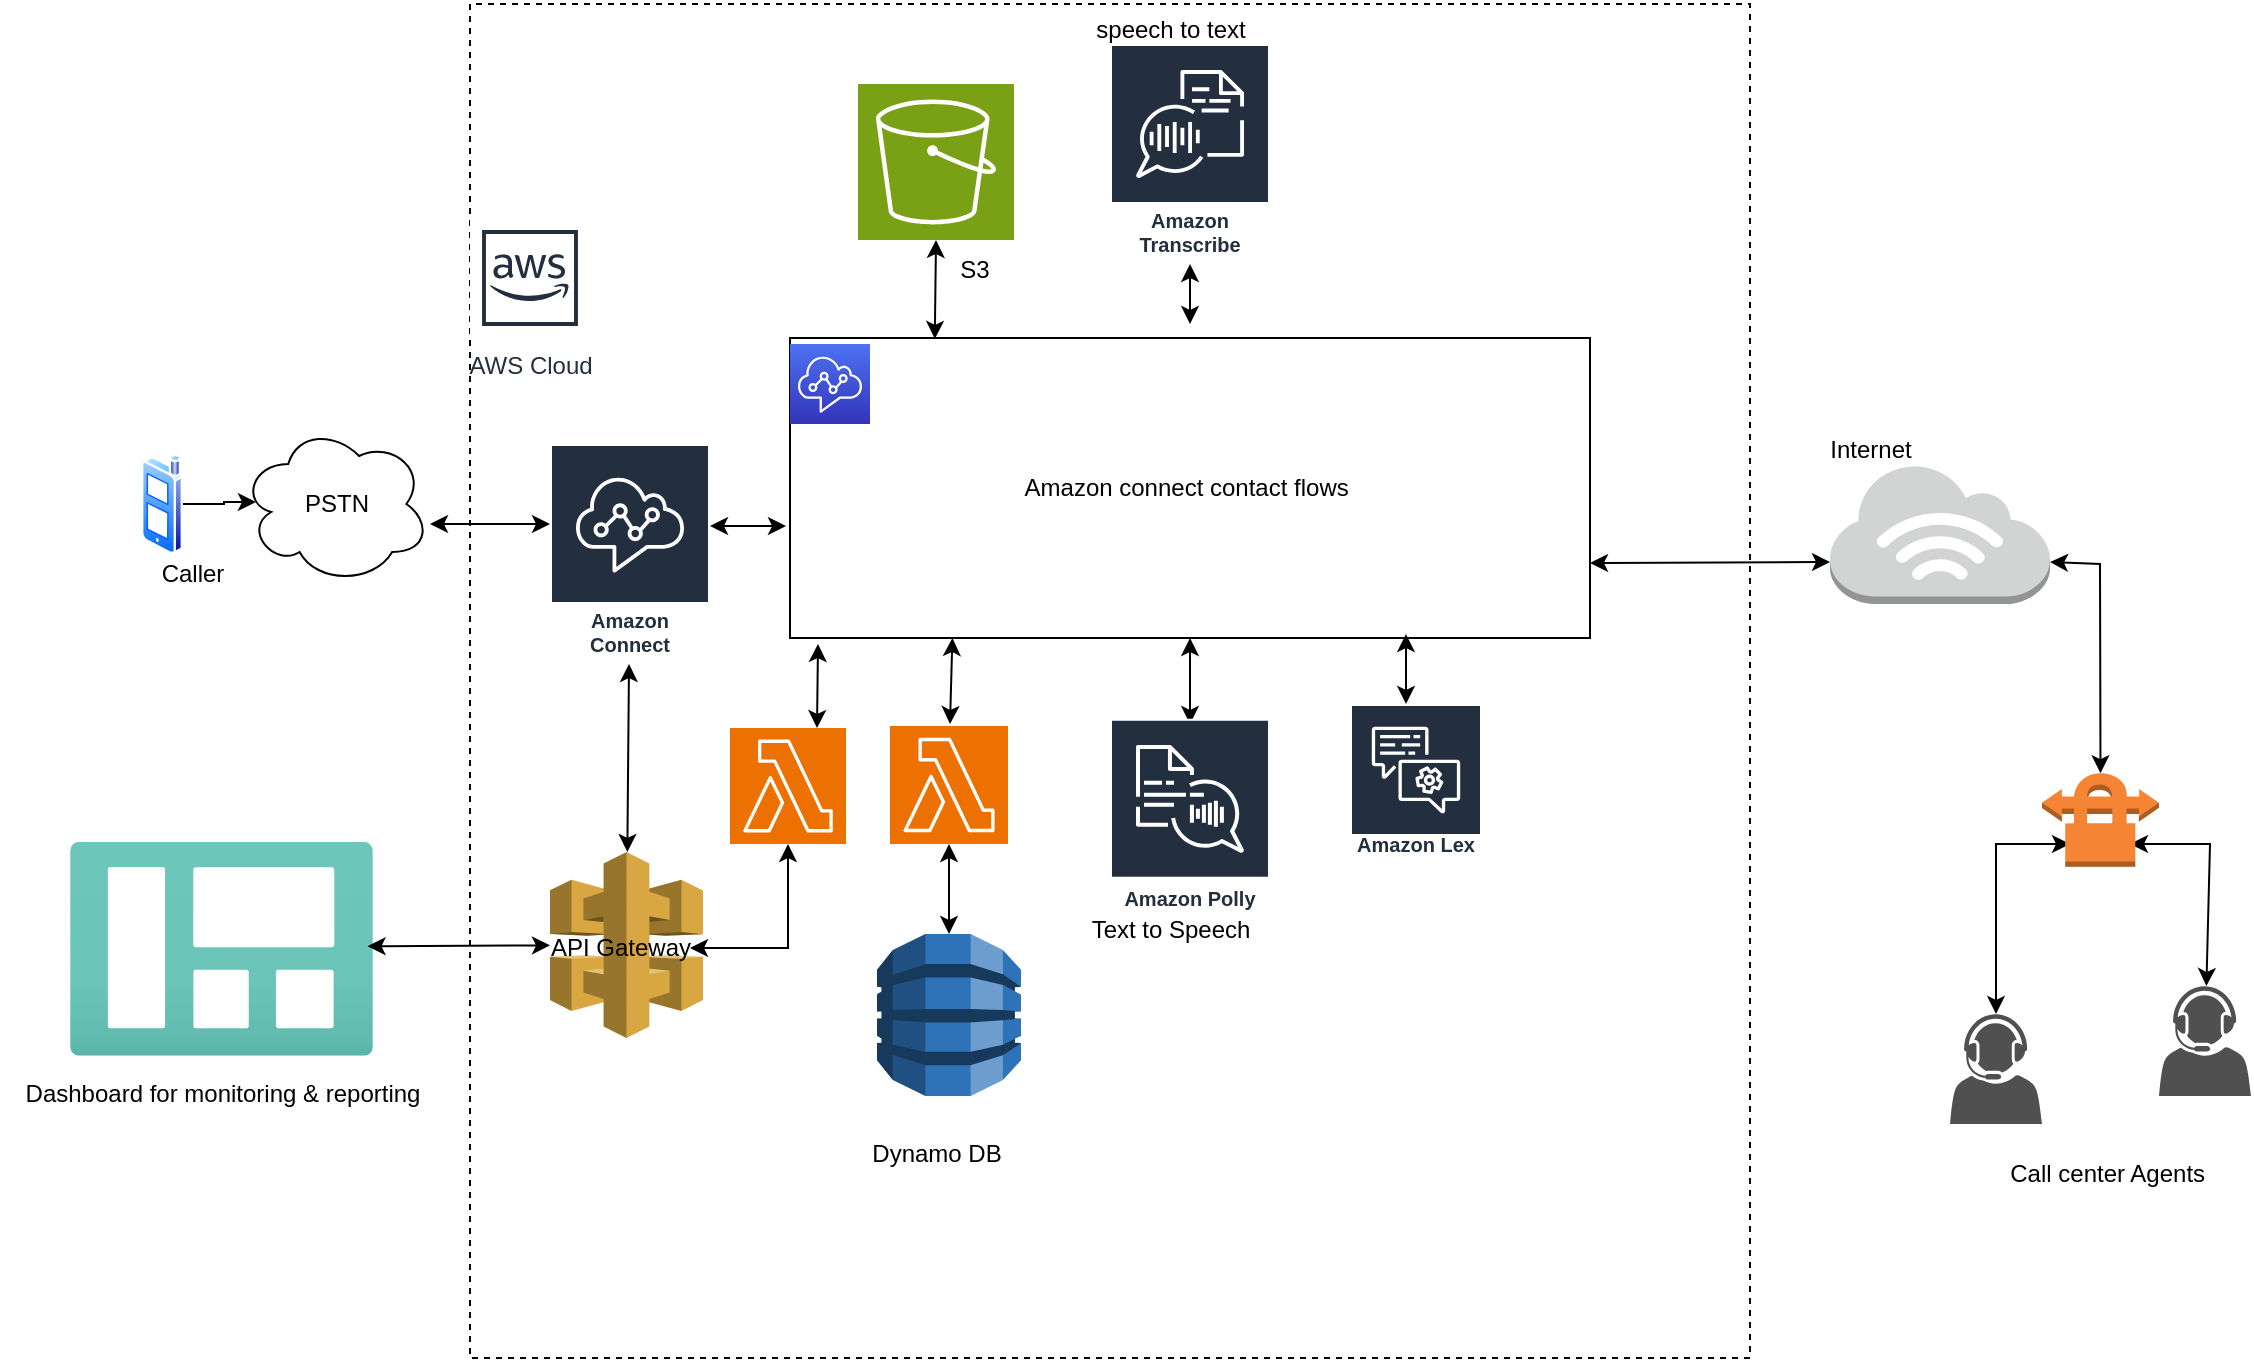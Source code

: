 <mxfile version="22.0.3" type="device">
  <diagram name="Page-1" id="gq8pxDzkpHMWlwQR7VwI">
    <mxGraphModel dx="2294" dy="878" grid="1" gridSize="10" guides="1" tooltips="1" connect="1" arrows="1" fold="1" page="1" pageScale="1" pageWidth="850" pageHeight="1100" math="0" shadow="0">
      <root>
        <mxCell id="0" />
        <mxCell id="1" parent="0" />
        <mxCell id="NLgjYHoqvQlWeTWBmcL2-1" value="Amazon Connect" style="sketch=0;outlineConnect=0;fontColor=#232F3E;gradientColor=none;strokeColor=#ffffff;fillColor=#232F3E;dashed=0;verticalLabelPosition=middle;verticalAlign=bottom;align=center;html=1;whiteSpace=wrap;fontSize=10;fontStyle=1;spacing=3;shape=mxgraph.aws4.productIcon;prIcon=mxgraph.aws4.connect;" parent="1" vertex="1">
          <mxGeometry x="250" y="300" width="80" height="110" as="geometry" />
        </mxCell>
        <mxCell id="NLgjYHoqvQlWeTWBmcL2-2" value="" style="outlineConnect=0;dashed=0;verticalLabelPosition=bottom;verticalAlign=top;align=center;html=1;shape=mxgraph.aws3.dynamo_db;fillColor=#2E73B8;gradientColor=none;" parent="1" vertex="1">
          <mxGeometry x="413.5" y="545" width="72" height="81" as="geometry" />
        </mxCell>
        <mxCell id="NLgjYHoqvQlWeTWBmcL2-3" value="" style="outlineConnect=0;dashed=0;verticalLabelPosition=bottom;verticalAlign=top;align=center;html=1;shape=mxgraph.aws3.api_gateway;fillColor=#D9A741;gradientColor=none;" parent="1" vertex="1">
          <mxGeometry x="250" y="504" width="76.5" height="93" as="geometry" />
        </mxCell>
        <mxCell id="NLgjYHoqvQlWeTWBmcL2-6" value="Dynamo DB" style="text;html=1;align=center;verticalAlign=middle;resizable=0;points=[];autosize=1;strokeColor=none;fillColor=none;" parent="1" vertex="1">
          <mxGeometry x="398" y="640" width="90" height="30" as="geometry" />
        </mxCell>
        <mxCell id="NLgjYHoqvQlWeTWBmcL2-7" value="API Gateway" style="text;html=1;align=center;verticalAlign=middle;resizable=0;points=[];autosize=1;strokeColor=none;fillColor=none;" parent="1" vertex="1">
          <mxGeometry x="240" y="537.41" width="90" height="30" as="geometry" />
        </mxCell>
        <mxCell id="NLgjYHoqvQlWeTWBmcL2-8" value="Amazon Lex" style="sketch=0;outlineConnect=0;fontColor=#232F3E;gradientColor=none;strokeColor=#ffffff;fillColor=#232F3E;dashed=0;verticalLabelPosition=middle;verticalAlign=bottom;align=center;html=1;whiteSpace=wrap;fontSize=10;fontStyle=1;spacing=3;shape=mxgraph.aws4.productIcon;prIcon=mxgraph.aws4.lex;" parent="1" vertex="1">
          <mxGeometry x="650" y="430" width="66" height="80" as="geometry" />
        </mxCell>
        <mxCell id="NLgjYHoqvQlWeTWBmcL2-12" value="" style="edgeStyle=orthogonalEdgeStyle;rounded=0;orthogonalLoop=1;jettySize=auto;html=1;entryX=0.079;entryY=0.488;entryDx=0;entryDy=0;entryPerimeter=0;" parent="1" source="NLgjYHoqvQlWeTWBmcL2-9" target="NLgjYHoqvQlWeTWBmcL2-11" edge="1">
          <mxGeometry relative="1" as="geometry">
            <Array as="points">
              <mxPoint x="87" y="330" />
              <mxPoint x="87" y="329" />
            </Array>
          </mxGeometry>
        </mxCell>
        <mxCell id="NLgjYHoqvQlWeTWBmcL2-9" value="" style="image;aspect=fixed;perimeter=ellipsePerimeter;html=1;align=center;shadow=0;dashed=0;spacingTop=3;image=img/lib/active_directory/cell_phone.svg;" parent="1" vertex="1">
          <mxGeometry x="45.5" y="305" width="21" height="50" as="geometry" />
        </mxCell>
        <mxCell id="NLgjYHoqvQlWeTWBmcL2-10" value="Caller" style="text;html=1;align=center;verticalAlign=middle;resizable=0;points=[];autosize=1;strokeColor=none;fillColor=none;" parent="1" vertex="1">
          <mxGeometry x="45.5" y="350" width="50" height="30" as="geometry" />
        </mxCell>
        <mxCell id="NLgjYHoqvQlWeTWBmcL2-11" value="PSTN" style="ellipse;shape=cloud;whiteSpace=wrap;html=1;" parent="1" vertex="1">
          <mxGeometry x="95.5" y="290" width="94.5" height="80" as="geometry" />
        </mxCell>
        <mxCell id="NLgjYHoqvQlWeTWBmcL2-14" value="" style="sketch=0;pointerEvents=1;shadow=0;dashed=0;html=1;strokeColor=none;fillColor=#505050;labelPosition=center;verticalLabelPosition=bottom;verticalAlign=top;outlineConnect=0;align=center;shape=mxgraph.office.users.call_center_agent;" parent="1" vertex="1">
          <mxGeometry x="1054.5" y="571" width="46" height="55" as="geometry" />
        </mxCell>
        <mxCell id="NLgjYHoqvQlWeTWBmcL2-15" value="Call center Agents&amp;nbsp;" style="text;html=1;align=center;verticalAlign=middle;resizable=0;points=[];autosize=1;strokeColor=none;fillColor=none;" parent="1" vertex="1">
          <mxGeometry x="969.5" y="650" width="120" height="30" as="geometry" />
        </mxCell>
        <mxCell id="NLgjYHoqvQlWeTWBmcL2-22" value="Amazon connect contact flows&amp;nbsp;" style="rounded=0;whiteSpace=wrap;html=1;" parent="1" vertex="1">
          <mxGeometry x="370" y="247" width="400" height="150" as="geometry" />
        </mxCell>
        <mxCell id="NLgjYHoqvQlWeTWBmcL2-23" value="" style="sketch=0;points=[[0,0,0],[0.25,0,0],[0.5,0,0],[0.75,0,0],[1,0,0],[0,1,0],[0.25,1,0],[0.5,1,0],[0.75,1,0],[1,1,0],[0,0.25,0],[0,0.5,0],[0,0.75,0],[1,0.25,0],[1,0.5,0],[1,0.75,0]];outlineConnect=0;fontColor=#232F3E;gradientColor=#4D72F3;gradientDirection=north;fillColor=#3334B9;strokeColor=#ffffff;dashed=0;verticalLabelPosition=bottom;verticalAlign=top;align=center;html=1;fontSize=12;fontStyle=0;aspect=fixed;shape=mxgraph.aws4.resourceIcon;resIcon=mxgraph.aws4.connect;" parent="1" vertex="1">
          <mxGeometry x="370" y="250" width="40" height="40" as="geometry" />
        </mxCell>
        <mxCell id="NLgjYHoqvQlWeTWBmcL2-25" value="" style="sketch=0;points=[[0,0,0],[0.25,0,0],[0.5,0,0],[0.75,0,0],[1,0,0],[0,1,0],[0.25,1,0],[0.5,1,0],[0.75,1,0],[1,1,0],[0,0.25,0],[0,0.5,0],[0,0.75,0],[1,0.25,0],[1,0.5,0],[1,0.75,0]];outlineConnect=0;fontColor=#232F3E;fillColor=#ED7100;strokeColor=#ffffff;dashed=0;verticalLabelPosition=bottom;verticalAlign=top;align=center;html=1;fontSize=12;fontStyle=0;aspect=fixed;shape=mxgraph.aws4.resourceIcon;resIcon=mxgraph.aws4.lambda;" parent="1" vertex="1">
          <mxGeometry x="420" y="441" width="59" height="59" as="geometry" />
        </mxCell>
        <mxCell id="NLgjYHoqvQlWeTWBmcL2-26" value="" style="endArrow=classic;startArrow=classic;html=1;rounded=0;exitX=0.5;exitY=0;exitDx=0;exitDy=0;exitPerimeter=0;entryX=0.5;entryY=1;entryDx=0;entryDy=0;entryPerimeter=0;" parent="1" source="NLgjYHoqvQlWeTWBmcL2-2" target="NLgjYHoqvQlWeTWBmcL2-25" edge="1">
          <mxGeometry width="50" height="50" relative="1" as="geometry">
            <mxPoint x="400" y="460" as="sourcePoint" />
            <mxPoint x="450" y="410" as="targetPoint" />
          </mxGeometry>
        </mxCell>
        <mxCell id="NLgjYHoqvQlWeTWBmcL2-29" value="" style="endArrow=classic;startArrow=classic;html=1;rounded=0;entryX=0.203;entryY=1;entryDx=0;entryDy=0;entryPerimeter=0;" parent="1" target="NLgjYHoqvQlWeTWBmcL2-22" edge="1">
          <mxGeometry width="50" height="50" relative="1" as="geometry">
            <mxPoint x="450" y="440" as="sourcePoint" />
            <mxPoint x="450" y="410" as="targetPoint" />
          </mxGeometry>
        </mxCell>
        <mxCell id="NLgjYHoqvQlWeTWBmcL2-30" value="" style="endArrow=classic;startArrow=classic;html=1;rounded=0;entryX=0.5;entryY=1;entryDx=0;entryDy=0;" parent="1" target="NLgjYHoqvQlWeTWBmcL2-22" edge="1">
          <mxGeometry width="50" height="50" relative="1" as="geometry">
            <mxPoint x="570" y="440" as="sourcePoint" />
            <mxPoint x="450" y="410" as="targetPoint" />
          </mxGeometry>
        </mxCell>
        <mxCell id="NLgjYHoqvQlWeTWBmcL2-32" value="" style="endArrow=classic;startArrow=classic;html=1;rounded=0;entryX=0.77;entryY=0.987;entryDx=0;entryDy=0;entryPerimeter=0;" parent="1" target="NLgjYHoqvQlWeTWBmcL2-22" edge="1">
          <mxGeometry width="50" height="50" relative="1" as="geometry">
            <mxPoint x="678" y="430" as="sourcePoint" />
            <mxPoint x="640" y="387" as="targetPoint" />
          </mxGeometry>
        </mxCell>
        <mxCell id="NLgjYHoqvQlWeTWBmcL2-33" value="" style="endArrow=classic;startArrow=classic;html=1;rounded=0;entryX=-0.005;entryY=0.627;entryDx=0;entryDy=0;entryPerimeter=0;" parent="1" target="NLgjYHoqvQlWeTWBmcL2-22" edge="1">
          <mxGeometry width="50" height="50" relative="1" as="geometry">
            <mxPoint x="330" y="341" as="sourcePoint" />
            <mxPoint x="330" y="397" as="targetPoint" />
          </mxGeometry>
        </mxCell>
        <mxCell id="NLgjYHoqvQlWeTWBmcL2-35" value="" style="endArrow=none;dashed=1;html=1;rounded=0;" parent="1" edge="1">
          <mxGeometry width="50" height="50" relative="1" as="geometry">
            <mxPoint x="850" y="757" as="sourcePoint" />
            <mxPoint x="850" y="757" as="targetPoint" />
            <Array as="points">
              <mxPoint x="210" y="757" />
              <mxPoint x="210" y="187" />
              <mxPoint x="210" y="80" />
              <mxPoint x="850" y="80" />
              <mxPoint x="850" y="187" />
            </Array>
          </mxGeometry>
        </mxCell>
        <mxCell id="NLgjYHoqvQlWeTWBmcL2-36" value="" style="endArrow=classic;startArrow=classic;html=1;rounded=0;" parent="1" edge="1">
          <mxGeometry width="50" height="50" relative="1" as="geometry">
            <mxPoint x="190" y="340" as="sourcePoint" />
            <mxPoint x="250" y="340" as="targetPoint" />
          </mxGeometry>
        </mxCell>
        <mxCell id="NLgjYHoqvQlWeTWBmcL2-37" value="AWS Cloud" style="sketch=0;outlineConnect=0;fontColor=#232F3E;gradientColor=none;strokeColor=#232F3E;fillColor=#ffffff;dashed=0;verticalLabelPosition=bottom;verticalAlign=top;align=center;html=1;fontSize=12;fontStyle=0;aspect=fixed;shape=mxgraph.aws4.resourceIcon;resIcon=mxgraph.aws4.aws_cloud;" parent="1" vertex="1">
          <mxGeometry x="210" y="187" width="60" height="60" as="geometry" />
        </mxCell>
        <mxCell id="NLgjYHoqvQlWeTWBmcL2-38" value="" style="image;aspect=fixed;html=1;points=[];align=center;fontSize=12;image=img/lib/azure2/general/Dashboard.svg;" parent="1" vertex="1">
          <mxGeometry x="10" y="498.94" width="151.5" height="106.94" as="geometry" />
        </mxCell>
        <mxCell id="NLgjYHoqvQlWeTWBmcL2-39" value="Dashboard for monitoring &amp;amp; reporting" style="text;html=1;align=center;verticalAlign=middle;resizable=0;points=[];autosize=1;strokeColor=none;fillColor=none;" parent="1" vertex="1">
          <mxGeometry x="-24.25" y="610" width="220" height="30" as="geometry" />
        </mxCell>
        <mxCell id="QkHn8tal6vw1BbiOGz5Y-2" value="" style="endArrow=classic;startArrow=classic;html=1;rounded=0;" edge="1" parent="1" source="NLgjYHoqvQlWeTWBmcL2-3" target="NLgjYHoqvQlWeTWBmcL2-1">
          <mxGeometry width="50" height="50" relative="1" as="geometry">
            <mxPoint x="340" y="510" as="sourcePoint" />
            <mxPoint x="390" y="460" as="targetPoint" />
          </mxGeometry>
        </mxCell>
        <mxCell id="QkHn8tal6vw1BbiOGz5Y-5" value="" style="endArrow=classic;startArrow=classic;html=1;rounded=0;exitX=0.982;exitY=0.488;exitDx=0;exitDy=0;exitPerimeter=0;" edge="1" parent="1" source="NLgjYHoqvQlWeTWBmcL2-38" target="NLgjYHoqvQlWeTWBmcL2-3">
          <mxGeometry width="50" height="50" relative="1" as="geometry">
            <mxPoint x="340" y="510" as="sourcePoint" />
            <mxPoint x="390" y="460" as="targetPoint" />
          </mxGeometry>
        </mxCell>
        <mxCell id="QkHn8tal6vw1BbiOGz5Y-6" value="" style="sketch=0;pointerEvents=1;shadow=0;dashed=0;html=1;strokeColor=none;fillColor=#505050;labelPosition=center;verticalLabelPosition=bottom;verticalAlign=top;outlineConnect=0;align=center;shape=mxgraph.office.users.call_center_agent;" vertex="1" parent="1">
          <mxGeometry x="950" y="585" width="46" height="55" as="geometry" />
        </mxCell>
        <mxCell id="QkHn8tal6vw1BbiOGz5Y-7" value="Amazon Polly" style="sketch=0;outlineConnect=0;fontColor=#232F3E;gradientColor=none;strokeColor=#ffffff;fillColor=#232F3E;dashed=0;verticalLabelPosition=middle;verticalAlign=bottom;align=center;html=1;whiteSpace=wrap;fontSize=10;fontStyle=1;spacing=3;shape=mxgraph.aws4.productIcon;prIcon=mxgraph.aws4.polly;" vertex="1" parent="1">
          <mxGeometry x="530" y="437.41" width="80" height="100" as="geometry" />
        </mxCell>
        <mxCell id="QkHn8tal6vw1BbiOGz5Y-10" value="" style="endArrow=classic;startArrow=classic;html=1;rounded=0;" edge="1" parent="1" source="QkHn8tal6vw1BbiOGz5Y-6">
          <mxGeometry width="50" height="50" relative="1" as="geometry">
            <mxPoint x="340" y="510" as="sourcePoint" />
            <mxPoint x="1010" y="500" as="targetPoint" />
            <Array as="points">
              <mxPoint x="973" y="500" />
            </Array>
          </mxGeometry>
        </mxCell>
        <mxCell id="QkHn8tal6vw1BbiOGz5Y-11" value="" style="endArrow=classic;startArrow=classic;html=1;rounded=0;" edge="1" parent="1" source="NLgjYHoqvQlWeTWBmcL2-14">
          <mxGeometry width="50" height="50" relative="1" as="geometry">
            <mxPoint x="340" y="510" as="sourcePoint" />
            <mxPoint x="1040" y="500" as="targetPoint" />
            <Array as="points">
              <mxPoint x="1080" y="500" />
            </Array>
          </mxGeometry>
        </mxCell>
        <mxCell id="QkHn8tal6vw1BbiOGz5Y-14" value="" style="sketch=0;points=[[0,0,0],[0.25,0,0],[0.5,0,0],[0.75,0,0],[1,0,0],[0,1,0],[0.25,1,0],[0.5,1,0],[0.75,1,0],[1,1,0],[0,0.25,0],[0,0.5,0],[0,0.75,0],[1,0.25,0],[1,0.5,0],[1,0.75,0]];outlineConnect=0;fontColor=#232F3E;fillColor=#ED7100;strokeColor=#ffffff;dashed=0;verticalLabelPosition=bottom;verticalAlign=top;align=center;html=1;fontSize=12;fontStyle=0;aspect=fixed;shape=mxgraph.aws4.resourceIcon;resIcon=mxgraph.aws4.lambda;" vertex="1" parent="1">
          <mxGeometry x="340" y="442" width="58" height="58" as="geometry" />
        </mxCell>
        <mxCell id="QkHn8tal6vw1BbiOGz5Y-15" value="" style="endArrow=classic;startArrow=classic;html=1;rounded=0;exitX=0.75;exitY=0;exitDx=0;exitDy=0;exitPerimeter=0;" edge="1" parent="1" source="QkHn8tal6vw1BbiOGz5Y-14">
          <mxGeometry width="50" height="50" relative="1" as="geometry">
            <mxPoint x="340" y="510" as="sourcePoint" />
            <mxPoint x="384" y="400" as="targetPoint" />
          </mxGeometry>
        </mxCell>
        <mxCell id="QkHn8tal6vw1BbiOGz5Y-17" value="" style="endArrow=classic;startArrow=classic;html=1;rounded=0;exitX=0.5;exitY=1;exitDx=0;exitDy=0;exitPerimeter=0;" edge="1" parent="1" source="QkHn8tal6vw1BbiOGz5Y-14">
          <mxGeometry width="50" height="50" relative="1" as="geometry">
            <mxPoint x="340" y="510" as="sourcePoint" />
            <mxPoint x="320" y="552" as="targetPoint" />
            <Array as="points">
              <mxPoint x="369" y="552" />
            </Array>
          </mxGeometry>
        </mxCell>
        <mxCell id="QkHn8tal6vw1BbiOGz5Y-18" value="" style="sketch=0;points=[[0,0,0],[0.25,0,0],[0.5,0,0],[0.75,0,0],[1,0,0],[0,1,0],[0.25,1,0],[0.5,1,0],[0.75,1,0],[1,1,0],[0,0.25,0],[0,0.5,0],[0,0.75,0],[1,0.25,0],[1,0.5,0],[1,0.75,0]];outlineConnect=0;fontColor=#232F3E;fillColor=#7AA116;strokeColor=#ffffff;dashed=0;verticalLabelPosition=bottom;verticalAlign=top;align=center;html=1;fontSize=12;fontStyle=0;aspect=fixed;shape=mxgraph.aws4.resourceIcon;resIcon=mxgraph.aws4.s3;" vertex="1" parent="1">
          <mxGeometry x="404" y="120" width="78" height="78" as="geometry" />
        </mxCell>
        <mxCell id="QkHn8tal6vw1BbiOGz5Y-19" value="" style="endArrow=classic;startArrow=classic;html=1;rounded=0;entryX=0.5;entryY=1;entryDx=0;entryDy=0;entryPerimeter=0;exitX=0.181;exitY=0.003;exitDx=0;exitDy=0;exitPerimeter=0;" edge="1" parent="1" source="NLgjYHoqvQlWeTWBmcL2-22" target="QkHn8tal6vw1BbiOGz5Y-18">
          <mxGeometry width="50" height="50" relative="1" as="geometry">
            <mxPoint x="310" y="520" as="sourcePoint" />
            <mxPoint x="360" y="470" as="targetPoint" />
          </mxGeometry>
        </mxCell>
        <mxCell id="QkHn8tal6vw1BbiOGz5Y-20" value="S3" style="text;html=1;align=center;verticalAlign=middle;resizable=0;points=[];autosize=1;strokeColor=none;fillColor=none;" vertex="1" parent="1">
          <mxGeometry x="442" y="198" width="40" height="30" as="geometry" />
        </mxCell>
        <mxCell id="QkHn8tal6vw1BbiOGz5Y-21" value="Amazon Transcribe" style="sketch=0;outlineConnect=0;fontColor=#232F3E;gradientColor=none;strokeColor=#ffffff;fillColor=#232F3E;dashed=0;verticalLabelPosition=middle;verticalAlign=bottom;align=center;html=1;whiteSpace=wrap;fontSize=10;fontStyle=1;spacing=3;shape=mxgraph.aws4.productIcon;prIcon=mxgraph.aws4.transcribe;" vertex="1" parent="1">
          <mxGeometry x="530" y="100" width="80" height="110" as="geometry" />
        </mxCell>
        <mxCell id="QkHn8tal6vw1BbiOGz5Y-28" value="" style="endArrow=classic;startArrow=classic;html=1;rounded=0;" edge="1" parent="1" target="QkHn8tal6vw1BbiOGz5Y-21">
          <mxGeometry width="50" height="50" relative="1" as="geometry">
            <mxPoint x="570" y="240" as="sourcePoint" />
            <mxPoint x="360" y="440" as="targetPoint" />
          </mxGeometry>
        </mxCell>
        <mxCell id="QkHn8tal6vw1BbiOGz5Y-29" value="speech to text" style="text;html=1;align=center;verticalAlign=middle;resizable=0;points=[];autosize=1;strokeColor=none;fillColor=none;" vertex="1" parent="1">
          <mxGeometry x="510" y="78" width="100" height="30" as="geometry" />
        </mxCell>
        <mxCell id="QkHn8tal6vw1BbiOGz5Y-30" value="Text to Speech" style="text;html=1;align=center;verticalAlign=middle;resizable=0;points=[];autosize=1;strokeColor=none;fillColor=none;" vertex="1" parent="1">
          <mxGeometry x="510" y="528" width="100" height="30" as="geometry" />
        </mxCell>
        <mxCell id="QkHn8tal6vw1BbiOGz5Y-31" value="" style="outlineConnect=0;dashed=0;verticalLabelPosition=bottom;verticalAlign=top;align=center;html=1;shape=mxgraph.aws3.internet_3;fillColor=#D2D3D3;gradientColor=none;" vertex="1" parent="1">
          <mxGeometry x="890" y="310" width="110" height="70" as="geometry" />
        </mxCell>
        <mxCell id="QkHn8tal6vw1BbiOGz5Y-33" value="" style="outlineConnect=0;dashed=0;verticalLabelPosition=bottom;verticalAlign=top;align=center;html=1;shape=mxgraph.aws3.vpn_connection;fillColor=#F58534;gradientColor=none;" vertex="1" parent="1">
          <mxGeometry x="996" y="463.41" width="58.5" height="48" as="geometry" />
        </mxCell>
        <mxCell id="QkHn8tal6vw1BbiOGz5Y-34" value="" style="endArrow=classic;startArrow=classic;html=1;rounded=0;entryX=0;entryY=0.7;entryDx=0;entryDy=0;entryPerimeter=0;exitX=1;exitY=0.75;exitDx=0;exitDy=0;" edge="1" parent="1" source="NLgjYHoqvQlWeTWBmcL2-22" target="QkHn8tal6vw1BbiOGz5Y-31">
          <mxGeometry width="50" height="50" relative="1" as="geometry">
            <mxPoint x="600" y="410" as="sourcePoint" />
            <mxPoint x="650" y="360" as="targetPoint" />
          </mxGeometry>
        </mxCell>
        <mxCell id="QkHn8tal6vw1BbiOGz5Y-35" value="" style="endArrow=classic;startArrow=classic;html=1;rounded=0;entryX=0.5;entryY=0.025;entryDx=0;entryDy=0;entryPerimeter=0;exitX=1;exitY=0.7;exitDx=0;exitDy=0;exitPerimeter=0;" edge="1" parent="1" source="QkHn8tal6vw1BbiOGz5Y-31" target="QkHn8tal6vw1BbiOGz5Y-33">
          <mxGeometry width="50" height="50" relative="1" as="geometry">
            <mxPoint x="1025" y="350" as="sourcePoint" />
            <mxPoint x="960" y="430" as="targetPoint" />
            <Array as="points">
              <mxPoint x="1025" y="360" />
            </Array>
          </mxGeometry>
        </mxCell>
        <mxCell id="QkHn8tal6vw1BbiOGz5Y-36" value="Internet" style="text;html=1;align=center;verticalAlign=middle;resizable=0;points=[];autosize=1;strokeColor=none;fillColor=none;" vertex="1" parent="1">
          <mxGeometry x="880" y="288" width="60" height="30" as="geometry" />
        </mxCell>
      </root>
    </mxGraphModel>
  </diagram>
</mxfile>

